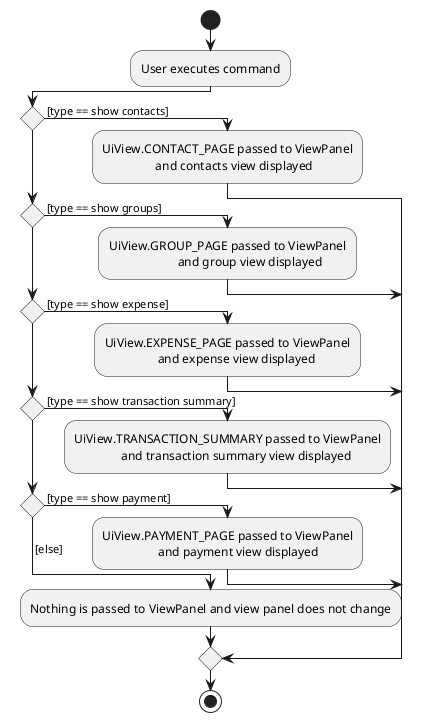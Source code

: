 @startuml
!pragma useVerticalIf on
start
:User executes command;

'Since the beta syntax does not support placing the condition outside the
'diamond we place it as the true branch instead.
'  `CONTACT_PAGE`, ``, ``, ``, ``
if () then ( [type == show contacts] )
    :UiView.CONTACT_PAGE passed to ViewPanel
                     and contacts view displayed;
elseif () then ( [type == show groups] )
    :UiView.GROUP_PAGE passed to ViewPanel
                          and group view displayed;
elseif () then ( [type == show expense] )
    :UiView.EXPENSE_PAGE passed to ViewPanel
                     and expense view displayed;
elseif () then ( [type == show transaction summary] )
    :UiView.TRANSACTION_SUMMARY passed to ViewPanel
                   and transaction summary view displayed;
elseif () then ( [type == show payment] )
    :UiView.PAYMENT_PAGE passed to ViewPanel
                      and payment view displayed;
else ( [else] )
    :Nothing is passed to ViewPanel and view panel does not change;
endif

stop
@enduml
